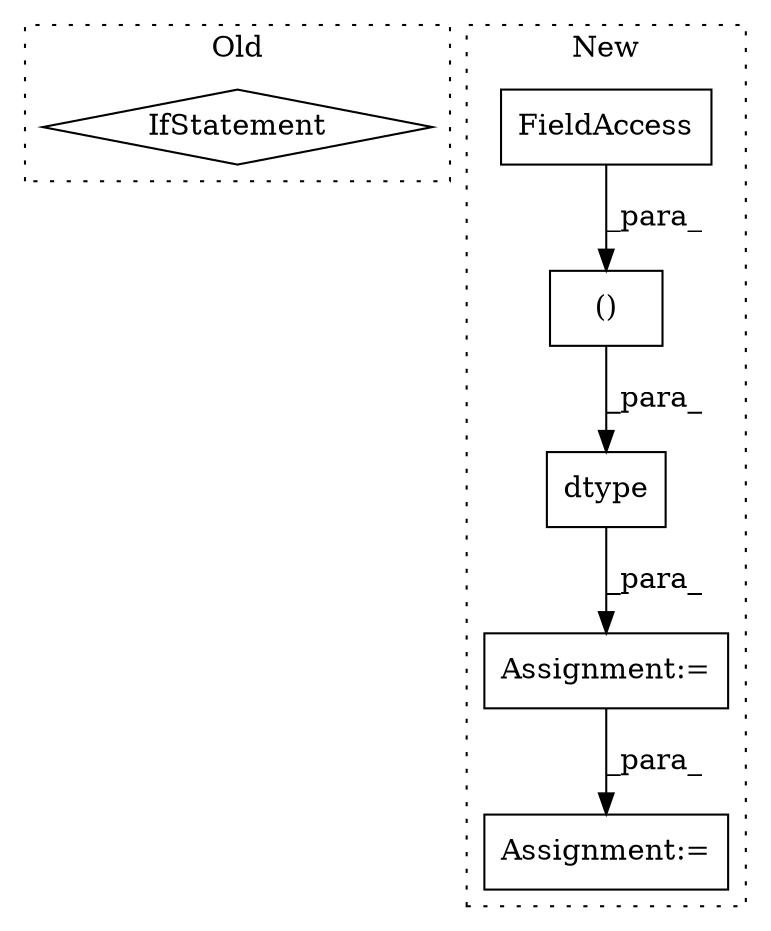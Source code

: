 digraph G {
subgraph cluster0 {
1 [label="IfStatement" a="25" s="9091,9114" l="4,2" shape="diamond"];
label = "Old";
style="dotted";
}
subgraph cluster1 {
2 [label="dtype" a="32" s="8842,8939" l="6,1" shape="box"];
3 [label="Assignment:=" a="7" s="9187" l="1" shape="box"];
4 [label="Assignment:=" a="7" s="8956" l="1" shape="box"];
5 [label="()" a="106" s="8902" l="34" shape="box"];
6 [label="FieldAccess" a="22" s="8926" l="10" shape="box"];
label = "New";
style="dotted";
}
2 -> 4 [label="_para_"];
4 -> 3 [label="_para_"];
5 -> 2 [label="_para_"];
6 -> 5 [label="_para_"];
}